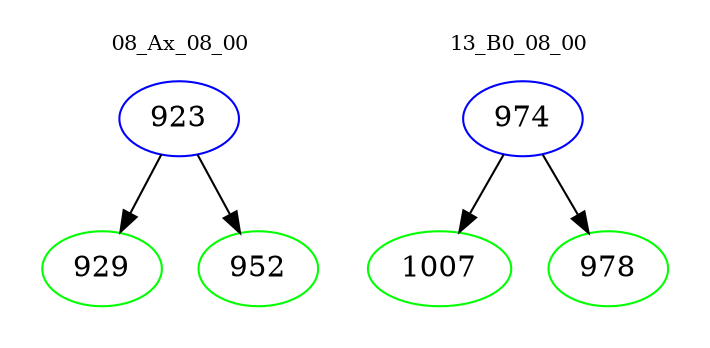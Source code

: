 digraph{
subgraph cluster_0 {
color = white
label = "08_Ax_08_00";
fontsize=10;
T0_923 [label="923", color="blue"]
T0_923 -> T0_929 [color="black"]
T0_929 [label="929", color="green"]
T0_923 -> T0_952 [color="black"]
T0_952 [label="952", color="green"]
}
subgraph cluster_1 {
color = white
label = "13_B0_08_00";
fontsize=10;
T1_974 [label="974", color="blue"]
T1_974 -> T1_1007 [color="black"]
T1_1007 [label="1007", color="green"]
T1_974 -> T1_978 [color="black"]
T1_978 [label="978", color="green"]
}
}
